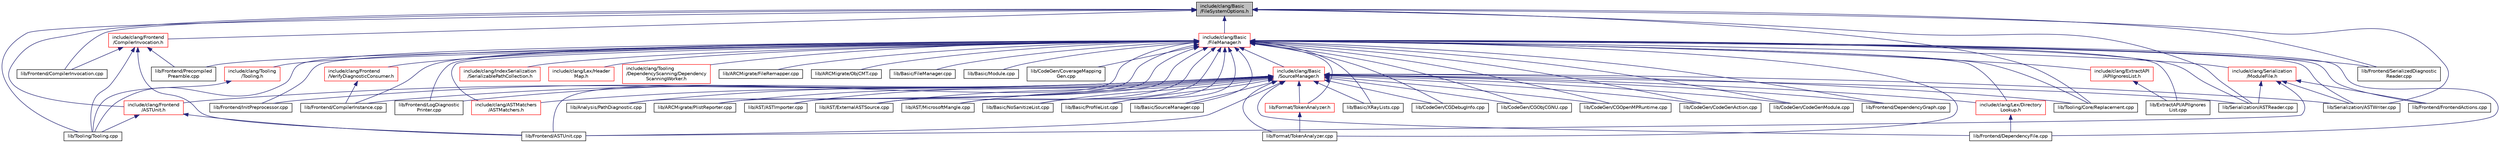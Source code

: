 digraph "include/clang/Basic/FileSystemOptions.h"
{
 // LATEX_PDF_SIZE
  bgcolor="transparent";
  edge [fontname="Helvetica",fontsize="10",labelfontname="Helvetica",labelfontsize="10"];
  node [fontname="Helvetica",fontsize="10",shape=record];
  Node1 [label="include/clang/Basic\l/FileSystemOptions.h",height=0.2,width=0.4,color="black", fillcolor="grey75", style="filled", fontcolor="black",tooltip=" "];
  Node1 -> Node2 [dir="back",color="midnightblue",fontsize="10",style="solid",fontname="Helvetica"];
  Node2 [label="include/clang/Basic\l/FileManager.h",height=0.2,width=0.4,color="red",URL="$FileManager_8h.html",tooltip=" "];
  Node2 -> Node3 [dir="back",color="midnightblue",fontsize="10",style="solid",fontname="Helvetica"];
  Node3 [label="include/clang/ASTMatchers\l/ASTMatchers.h",height=0.2,width=0.4,color="red",URL="$ASTMatchers_8h.html",tooltip=" "];
  Node2 -> Node57 [dir="back",color="midnightblue",fontsize="10",style="solid",fontname="Helvetica"];
  Node57 [label="include/clang/Basic\l/SourceManager.h",height=0.2,width=0.4,color="red",URL="$SourceManager_8h.html",tooltip=" "];
  Node57 -> Node3 [dir="back",color="midnightblue",fontsize="10",style="solid",fontname="Helvetica"];
  Node57 -> Node95 [dir="back",color="midnightblue",fontsize="10",style="solid",fontname="Helvetica"];
  Node95 [label="include/clang/Frontend\l/ASTUnit.h",height=0.2,width=0.4,color="red",URL="$ASTUnit_8h.html",tooltip=" "];
  Node95 -> Node107 [dir="back",color="midnightblue",fontsize="10",style="solid",fontname="Helvetica"];
  Node107 [label="lib/Frontend/ASTUnit.cpp",height=0.2,width=0.4,color="black",URL="$ASTUnit_8cpp.html",tooltip=" "];
  Node95 -> Node145 [dir="back",color="midnightblue",fontsize="10",style="solid",fontname="Helvetica"];
  Node145 [label="lib/Tooling/Tooling.cpp",height=0.2,width=0.4,color="black",URL="$Tooling_8cpp.html",tooltip=" "];
  Node57 -> Node157 [dir="back",color="midnightblue",fontsize="10",style="solid",fontname="Helvetica"];
  Node157 [label="include/clang/Lex/Directory\lLookup.h",height=0.2,width=0.4,color="red",URL="$DirectoryLookup_8h.html",tooltip=" "];
  Node157 -> Node361 [dir="back",color="midnightblue",fontsize="10",style="solid",fontname="Helvetica"];
  Node361 [label="lib/Frontend/DependencyFile.cpp",height=0.2,width=0.4,color="black",URL="$DependencyFile_8cpp.html",tooltip=" "];
  Node57 -> Node473 [dir="back",color="midnightblue",fontsize="10",style="solid",fontname="Helvetica"];
  Node473 [label="lib/Analysis/PathDiagnostic.cpp",height=0.2,width=0.4,color="black",URL="$PathDiagnostic_8cpp.html",tooltip=" "];
  Node57 -> Node85 [dir="back",color="midnightblue",fontsize="10",style="solid",fontname="Helvetica"];
  Node85 [label="lib/ARCMigrate/PlistReporter.cpp",height=0.2,width=0.4,color="black",URL="$PlistReporter_8cpp.html",tooltip=" "];
  Node57 -> Node483 [dir="back",color="midnightblue",fontsize="10",style="solid",fontname="Helvetica"];
  Node483 [label="lib/AST/ASTImporter.cpp",height=0.2,width=0.4,color="black",URL="$ASTImporter_8cpp.html",tooltip=" "];
  Node57 -> Node486 [dir="back",color="midnightblue",fontsize="10",style="solid",fontname="Helvetica"];
  Node486 [label="lib/AST/ExternalASTSource.cpp",height=0.2,width=0.4,color="black",URL="$ExternalASTSource_8cpp.html",tooltip=" "];
  Node57 -> Node490 [dir="back",color="midnightblue",fontsize="10",style="solid",fontname="Helvetica"];
  Node490 [label="lib/AST/MicrosoftMangle.cpp",height=0.2,width=0.4,color="black",URL="$MicrosoftMangle_8cpp.html",tooltip=" "];
  Node57 -> Node495 [dir="back",color="midnightblue",fontsize="10",style="solid",fontname="Helvetica"];
  Node495 [label="lib/Basic/NoSanitizeList.cpp",height=0.2,width=0.4,color="black",URL="$NoSanitizeList_8cpp.html",tooltip=" "];
  Node57 -> Node496 [dir="back",color="midnightblue",fontsize="10",style="solid",fontname="Helvetica"];
  Node496 [label="lib/Basic/ProfileList.cpp",height=0.2,width=0.4,color="black",URL="$ProfileList_8cpp.html",tooltip=" "];
  Node57 -> Node89 [dir="back",color="midnightblue",fontsize="10",style="solid",fontname="Helvetica"];
  Node89 [label="lib/Basic/SourceManager.cpp",height=0.2,width=0.4,color="black",URL="$SourceManager_8cpp.html",tooltip=" "];
  Node57 -> Node499 [dir="back",color="midnightblue",fontsize="10",style="solid",fontname="Helvetica"];
  Node499 [label="lib/Basic/XRayLists.cpp",height=0.2,width=0.4,color="black",URL="$XRayLists_8cpp.html",tooltip=" "];
  Node57 -> Node500 [dir="back",color="midnightblue",fontsize="10",style="solid",fontname="Helvetica"];
  Node500 [label="lib/CodeGen/CGDebugInfo.cpp",height=0.2,width=0.4,color="black",URL="$CGDebugInfo_8cpp.html",tooltip=" "];
  Node57 -> Node503 [dir="back",color="midnightblue",fontsize="10",style="solid",fontname="Helvetica"];
  Node503 [label="lib/CodeGen/CGObjCGNU.cpp",height=0.2,width=0.4,color="black",URL="$CGObjCGNU_8cpp.html",tooltip=" "];
  Node57 -> Node504 [dir="back",color="midnightblue",fontsize="10",style="solid",fontname="Helvetica"];
  Node504 [label="lib/CodeGen/CGOpenMPRuntime.cpp",height=0.2,width=0.4,color="black",URL="$CGOpenMPRuntime_8cpp.html",tooltip=" "];
  Node57 -> Node102 [dir="back",color="midnightblue",fontsize="10",style="solid",fontname="Helvetica"];
  Node102 [label="lib/CodeGen/CodeGenAction.cpp",height=0.2,width=0.4,color="black",URL="$CodeGenAction_8cpp.html",tooltip=" "];
  Node57 -> Node356 [dir="back",color="midnightblue",fontsize="10",style="solid",fontname="Helvetica"];
  Node356 [label="lib/CodeGen/CodeGenModule.cpp",height=0.2,width=0.4,color="black",URL="$CodeGenModule_8cpp.html",tooltip=" "];
  Node57 -> Node510 [dir="back",color="midnightblue",fontsize="10",style="solid",fontname="Helvetica"];
  Node510 [label="lib/Format/TokenAnalyzer.h",height=0.2,width=0.4,color="red",URL="$TokenAnalyzer_8h.html",tooltip=" "];
  Node510 -> Node523 [dir="back",color="midnightblue",fontsize="10",style="solid",fontname="Helvetica"];
  Node523 [label="lib/Format/TokenAnalyzer.cpp",height=0.2,width=0.4,color="black",URL="$TokenAnalyzer_8cpp.html",tooltip=" "];
  Node57 -> Node523 [dir="back",color="midnightblue",fontsize="10",style="solid",fontname="Helvetica"];
  Node57 -> Node107 [dir="back",color="midnightblue",fontsize="10",style="solid",fontname="Helvetica"];
  Node57 -> Node108 [dir="back",color="midnightblue",fontsize="10",style="solid",fontname="Helvetica"];
  Node108 [label="lib/Frontend/CompilerInstance.cpp",height=0.2,width=0.4,color="black",URL="$CompilerInstance_8cpp.html",tooltip=" "];
  Node57 -> Node361 [dir="back",color="midnightblue",fontsize="10",style="solid",fontname="Helvetica"];
  Node57 -> Node362 [dir="back",color="midnightblue",fontsize="10",style="solid",fontname="Helvetica"];
  Node362 [label="lib/Frontend/DependencyGraph.cpp",height=0.2,width=0.4,color="black",URL="$DependencyGraph_8cpp.html",tooltip=" "];
  Node57 -> Node364 [dir="back",color="midnightblue",fontsize="10",style="solid",fontname="Helvetica"];
  Node364 [label="lib/Frontend/InitPreprocessor.cpp",height=0.2,width=0.4,color="black",URL="$InitPreprocessor_8cpp.html",tooltip=" "];
  Node57 -> Node86 [dir="back",color="midnightblue",fontsize="10",style="solid",fontname="Helvetica"];
  Node86 [label="lib/Frontend/LogDiagnostic\lPrinter.cpp",height=0.2,width=0.4,color="black",URL="$LogDiagnosticPrinter_8cpp.html",tooltip=" "];
  Node57 -> Node90 [dir="back",color="midnightblue",fontsize="10",style="solid",fontname="Helvetica"];
  Node90 [label="lib/Serialization/ASTReader.cpp",height=0.2,width=0.4,color="black",URL="$ASTReader_8cpp.html",tooltip=" "];
  Node57 -> Node91 [dir="back",color="midnightblue",fontsize="10",style="solid",fontname="Helvetica"];
  Node91 [label="lib/Serialization/ASTWriter.cpp",height=0.2,width=0.4,color="black",URL="$ASTWriter_8cpp.html",tooltip=" "];
  Node57 -> Node558 [dir="back",color="midnightblue",fontsize="10",style="solid",fontname="Helvetica"];
  Node558 [label="lib/Tooling/Core/Replacement.cpp",height=0.2,width=0.4,color="black",URL="$Replacement_8cpp.html",tooltip=" "];
  Node2 -> Node563 [dir="back",color="midnightblue",fontsize="10",style="solid",fontname="Helvetica"];
  Node563 [label="include/clang/ExtractAPI\l/APIIgnoresList.h",height=0.2,width=0.4,color="red",URL="$APIIgnoresList_8h.html",tooltip=" "];
  Node563 -> Node568 [dir="back",color="midnightblue",fontsize="10",style="solid",fontname="Helvetica"];
  Node568 [label="lib/ExtractAPI/APIIgnores\lList.cpp",height=0.2,width=0.4,color="black",URL="$APIIgnoresList_8cpp.html",tooltip=" "];
  Node2 -> Node167 [dir="back",color="midnightblue",fontsize="10",style="solid",fontname="Helvetica"];
  Node167 [label="include/clang/Frontend\l/VerifyDiagnosticConsumer.h",height=0.2,width=0.4,color="red",URL="$VerifyDiagnosticConsumer_8h.html",tooltip=" "];
  Node167 -> Node108 [dir="back",color="midnightblue",fontsize="10",style="solid",fontname="Helvetica"];
  Node2 -> Node569 [dir="back",color="midnightblue",fontsize="10",style="solid",fontname="Helvetica"];
  Node569 [label="include/clang/IndexSerialization\l/SerializablePathCollection.h",height=0.2,width=0.4,color="red",URL="$SerializablePathCollection_8h.html",tooltip=" "];
  Node2 -> Node157 [dir="back",color="midnightblue",fontsize="10",style="solid",fontname="Helvetica"];
  Node2 -> Node571 [dir="back",color="midnightblue",fontsize="10",style="solid",fontname="Helvetica"];
  Node571 [label="include/clang/Lex/Header\lMap.h",height=0.2,width=0.4,color="red",URL="$HeaderMap_8h.html",tooltip=" "];
  Node2 -> Node573 [dir="back",color="midnightblue",fontsize="10",style="solid",fontname="Helvetica"];
  Node573 [label="include/clang/Serialization\l/ModuleFile.h",height=0.2,width=0.4,color="red",URL="$ModuleFile_8h.html",tooltip=" "];
  Node573 -> Node107 [dir="back",color="midnightblue",fontsize="10",style="solid",fontname="Helvetica"];
  Node573 -> Node109 [dir="back",color="midnightblue",fontsize="10",style="solid",fontname="Helvetica"];
  Node109 [label="lib/Frontend/FrontendActions.cpp",height=0.2,width=0.4,color="black",URL="$Frontend_2FrontendActions_8cpp.html",tooltip=" "];
  Node573 -> Node90 [dir="back",color="midnightblue",fontsize="10",style="solid",fontname="Helvetica"];
  Node573 -> Node91 [dir="back",color="midnightblue",fontsize="10",style="solid",fontname="Helvetica"];
  Node2 -> Node429 [dir="back",color="midnightblue",fontsize="10",style="solid",fontname="Helvetica"];
  Node429 [label="include/clang/Tooling\l/DependencyScanning/Dependency\lScanningWorker.h",height=0.2,width=0.4,color="red",URL="$DependencyScanningWorker_8h.html",tooltip=" "];
  Node2 -> Node123 [dir="back",color="midnightblue",fontsize="10",style="solid",fontname="Helvetica"];
  Node123 [label="include/clang/Tooling\l/Tooling.h",height=0.2,width=0.4,color="red",URL="$Tooling_8h.html",tooltip=" "];
  Node123 -> Node145 [dir="back",color="midnightblue",fontsize="10",style="solid",fontname="Helvetica"];
  Node2 -> Node473 [dir="back",color="midnightblue",fontsize="10",style="solid",fontname="Helvetica"];
  Node2 -> Node576 [dir="back",color="midnightblue",fontsize="10",style="solid",fontname="Helvetica"];
  Node576 [label="lib/ARCMigrate/FileRemapper.cpp",height=0.2,width=0.4,color="black",URL="$FileRemapper_8cpp.html",tooltip=" "];
  Node2 -> Node99 [dir="back",color="midnightblue",fontsize="10",style="solid",fontname="Helvetica"];
  Node99 [label="lib/ARCMigrate/ObjCMT.cpp",height=0.2,width=0.4,color="black",URL="$ObjCMT_8cpp.html",tooltip=" "];
  Node2 -> Node85 [dir="back",color="midnightblue",fontsize="10",style="solid",fontname="Helvetica"];
  Node2 -> Node483 [dir="back",color="midnightblue",fontsize="10",style="solid",fontname="Helvetica"];
  Node2 -> Node486 [dir="back",color="midnightblue",fontsize="10",style="solid",fontname="Helvetica"];
  Node2 -> Node490 [dir="back",color="midnightblue",fontsize="10",style="solid",fontname="Helvetica"];
  Node2 -> Node577 [dir="back",color="midnightblue",fontsize="10",style="solid",fontname="Helvetica"];
  Node577 [label="lib/Basic/FileManager.cpp",height=0.2,width=0.4,color="black",URL="$FileManager_8cpp.html",tooltip=" "];
  Node2 -> Node578 [dir="back",color="midnightblue",fontsize="10",style="solid",fontname="Helvetica"];
  Node578 [label="lib/Basic/Module.cpp",height=0.2,width=0.4,color="black",URL="$Module_8cpp.html",tooltip=" "];
  Node2 -> Node495 [dir="back",color="midnightblue",fontsize="10",style="solid",fontname="Helvetica"];
  Node2 -> Node496 [dir="back",color="midnightblue",fontsize="10",style="solid",fontname="Helvetica"];
  Node2 -> Node89 [dir="back",color="midnightblue",fontsize="10",style="solid",fontname="Helvetica"];
  Node2 -> Node499 [dir="back",color="midnightblue",fontsize="10",style="solid",fontname="Helvetica"];
  Node2 -> Node500 [dir="back",color="midnightblue",fontsize="10",style="solid",fontname="Helvetica"];
  Node2 -> Node503 [dir="back",color="midnightblue",fontsize="10",style="solid",fontname="Helvetica"];
  Node2 -> Node504 [dir="back",color="midnightblue",fontsize="10",style="solid",fontname="Helvetica"];
  Node2 -> Node102 [dir="back",color="midnightblue",fontsize="10",style="solid",fontname="Helvetica"];
  Node2 -> Node356 [dir="back",color="midnightblue",fontsize="10",style="solid",fontname="Helvetica"];
  Node2 -> Node358 [dir="back",color="midnightblue",fontsize="10",style="solid",fontname="Helvetica"];
  Node358 [label="lib/CodeGen/CoverageMapping\lGen.cpp",height=0.2,width=0.4,color="black",URL="$CoverageMappingGen_8cpp.html",tooltip=" "];
  Node2 -> Node568 [dir="back",color="midnightblue",fontsize="10",style="solid",fontname="Helvetica"];
  Node2 -> Node510 [dir="back",color="midnightblue",fontsize="10",style="solid",fontname="Helvetica"];
  Node2 -> Node523 [dir="back",color="midnightblue",fontsize="10",style="solid",fontname="Helvetica"];
  Node2 -> Node107 [dir="back",color="midnightblue",fontsize="10",style="solid",fontname="Helvetica"];
  Node2 -> Node108 [dir="back",color="midnightblue",fontsize="10",style="solid",fontname="Helvetica"];
  Node2 -> Node361 [dir="back",color="midnightblue",fontsize="10",style="solid",fontname="Helvetica"];
  Node2 -> Node362 [dir="back",color="midnightblue",fontsize="10",style="solid",fontname="Helvetica"];
  Node2 -> Node109 [dir="back",color="midnightblue",fontsize="10",style="solid",fontname="Helvetica"];
  Node2 -> Node364 [dir="back",color="midnightblue",fontsize="10",style="solid",fontname="Helvetica"];
  Node2 -> Node86 [dir="back",color="midnightblue",fontsize="10",style="solid",fontname="Helvetica"];
  Node2 -> Node111 [dir="back",color="midnightblue",fontsize="10",style="solid",fontname="Helvetica"];
  Node111 [label="lib/Frontend/Precompiled\lPreamble.cpp",height=0.2,width=0.4,color="black",URL="$PrecompiledPreamble_8cpp.html",tooltip=" "];
  Node2 -> Node579 [dir="back",color="midnightblue",fontsize="10",style="solid",fontname="Helvetica"];
  Node579 [label="lib/Frontend/SerializedDiagnostic\lReader.cpp",height=0.2,width=0.4,color="black",URL="$SerializedDiagnosticReader_8cpp.html",tooltip=" "];
  Node2 -> Node90 [dir="back",color="midnightblue",fontsize="10",style="solid",fontname="Helvetica"];
  Node2 -> Node91 [dir="back",color="midnightblue",fontsize="10",style="solid",fontname="Helvetica"];
  Node2 -> Node558 [dir="back",color="midnightblue",fontsize="10",style="solid",fontname="Helvetica"];
  Node2 -> Node145 [dir="back",color="midnightblue",fontsize="10",style="solid",fontname="Helvetica"];
  Node1 -> Node95 [dir="back",color="midnightblue",fontsize="10",style="solid",fontname="Helvetica"];
  Node1 -> Node580 [dir="back",color="midnightblue",fontsize="10",style="solid",fontname="Helvetica"];
  Node580 [label="include/clang/Frontend\l/CompilerInvocation.h",height=0.2,width=0.4,color="red",URL="$CompilerInvocation_8h.html",tooltip=" "];
  Node580 -> Node107 [dir="back",color="midnightblue",fontsize="10",style="solid",fontname="Helvetica"];
  Node580 -> Node116 [dir="back",color="midnightblue",fontsize="10",style="solid",fontname="Helvetica"];
  Node116 [label="lib/Frontend/CompilerInvocation.cpp",height=0.2,width=0.4,color="black",URL="$CompilerInvocation_8cpp.html",tooltip=" "];
  Node580 -> Node111 [dir="back",color="midnightblue",fontsize="10",style="solid",fontname="Helvetica"];
  Node580 -> Node145 [dir="back",color="midnightblue",fontsize="10",style="solid",fontname="Helvetica"];
  Node1 -> Node116 [dir="back",color="midnightblue",fontsize="10",style="solid",fontname="Helvetica"];
  Node1 -> Node579 [dir="back",color="midnightblue",fontsize="10",style="solid",fontname="Helvetica"];
  Node1 -> Node90 [dir="back",color="midnightblue",fontsize="10",style="solid",fontname="Helvetica"];
  Node1 -> Node91 [dir="back",color="midnightblue",fontsize="10",style="solid",fontname="Helvetica"];
  Node1 -> Node558 [dir="back",color="midnightblue",fontsize="10",style="solid",fontname="Helvetica"];
  Node1 -> Node145 [dir="back",color="midnightblue",fontsize="10",style="solid",fontname="Helvetica"];
}
